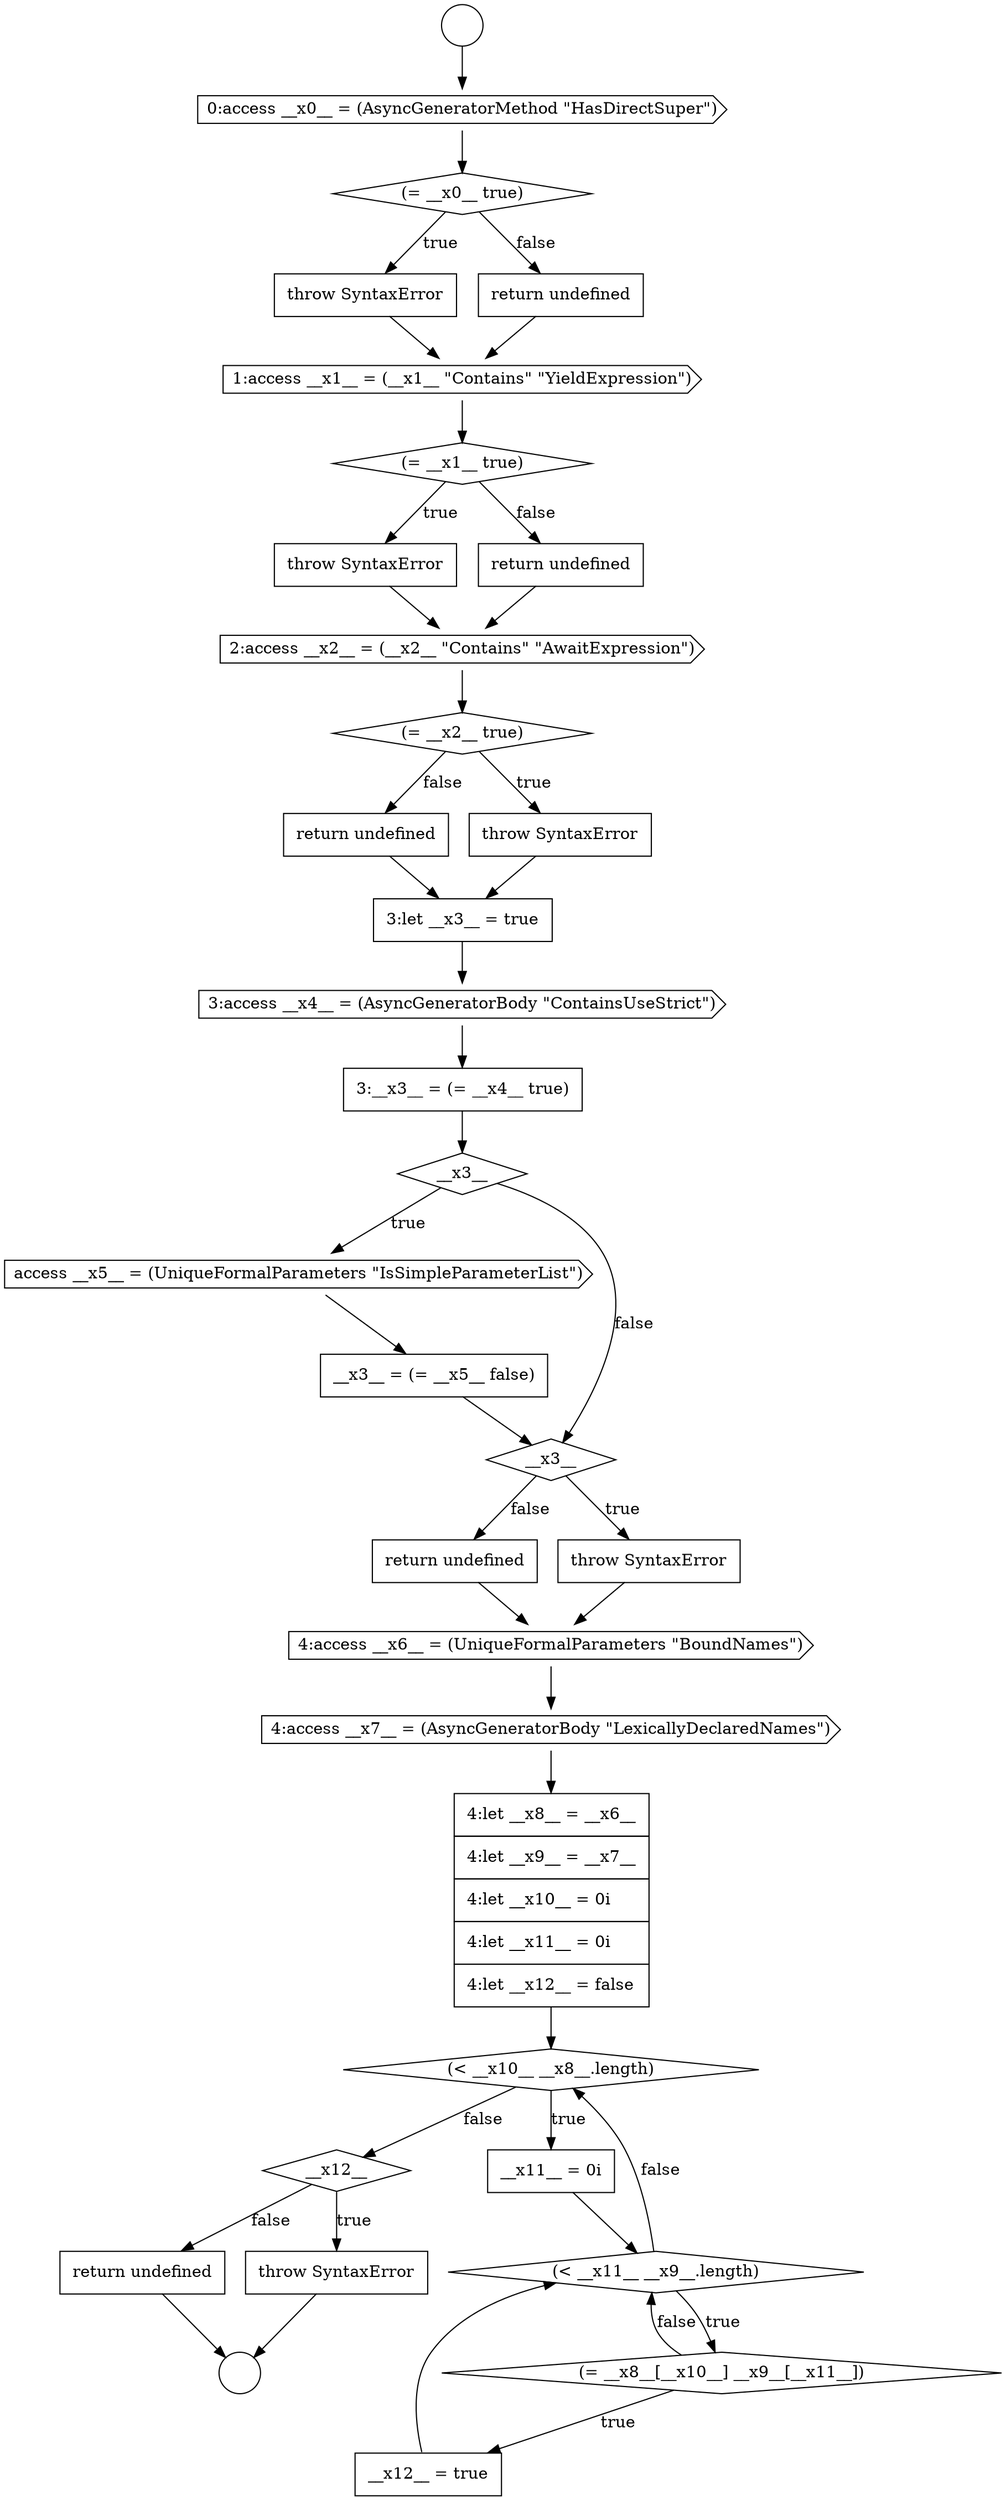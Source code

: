 digraph {
  node18810 [shape=none, margin=0, label=<<font color="black">
    <table border="0" cellborder="1" cellspacing="0" cellpadding="10">
      <tr><td align="left">return undefined</td></tr>
    </table>
  </font>> color="black" fillcolor="white" style=filled]
  node18801 [shape=none, margin=0, label=<<font color="black">
    <table border="0" cellborder="1" cellspacing="0" cellpadding="10">
      <tr><td align="left">throw SyntaxError</td></tr>
    </table>
  </font>> color="black" fillcolor="white" style=filled]
  node18829 [shape=none, margin=0, label=<<font color="black">
    <table border="0" cellborder="1" cellspacing="0" cellpadding="10">
      <tr><td align="left">throw SyntaxError</td></tr>
    </table>
  </font>> color="black" fillcolor="white" style=filled]
  node18809 [shape=none, margin=0, label=<<font color="black">
    <table border="0" cellborder="1" cellspacing="0" cellpadding="10">
      <tr><td align="left">throw SyntaxError</td></tr>
    </table>
  </font>> color="black" fillcolor="white" style=filled]
  node18802 [shape=none, margin=0, label=<<font color="black">
    <table border="0" cellborder="1" cellspacing="0" cellpadding="10">
      <tr><td align="left">return undefined</td></tr>
    </table>
  </font>> color="black" fillcolor="white" style=filled]
  node18813 [shape=none, margin=0, label=<<font color="black">
    <table border="0" cellborder="1" cellspacing="0" cellpadding="10">
      <tr><td align="left">3:__x3__ = (= __x4__ true)</td></tr>
    </table>
  </font>> color="black" fillcolor="white" style=filled]
  node18819 [shape=none, margin=0, label=<<font color="black">
    <table border="0" cellborder="1" cellspacing="0" cellpadding="10">
      <tr><td align="left">return undefined</td></tr>
    </table>
  </font>> color="black" fillcolor="white" style=filled]
  node18812 [shape=cds, label=<<font color="black">3:access __x4__ = (AsyncGeneratorBody &quot;ContainsUseStrict&quot;)</font>> color="black" fillcolor="white" style=filled]
  node18822 [shape=none, margin=0, label=<<font color="black">
    <table border="0" cellborder="1" cellspacing="0" cellpadding="10">
      <tr><td align="left">4:let __x8__ = __x6__</td></tr>
      <tr><td align="left">4:let __x9__ = __x7__</td></tr>
      <tr><td align="left">4:let __x10__ = 0i</td></tr>
      <tr><td align="left">4:let __x11__ = 0i</td></tr>
      <tr><td align="left">4:let __x12__ = false</td></tr>
    </table>
  </font>> color="black" fillcolor="white" style=filled]
  node18815 [shape=cds, label=<<font color="black">access __x5__ = (UniqueFormalParameters &quot;IsSimpleParameterList&quot;)</font>> color="black" fillcolor="white" style=filled]
  node18803 [shape=cds, label=<<font color="black">1:access __x1__ = (__x1__ &quot;Contains&quot; &quot;YieldExpression&quot;)</font>> color="black" fillcolor="white" style=filled]
  node18807 [shape=cds, label=<<font color="black">2:access __x2__ = (__x2__ &quot;Contains&quot; &quot;AwaitExpression&quot;)</font>> color="black" fillcolor="white" style=filled]
  node18823 [shape=diamond, label=<<font color="black">(&lt; __x10__ __x8__.length)</font>> color="black" fillcolor="white" style=filled]
  node18818 [shape=none, margin=0, label=<<font color="black">
    <table border="0" cellborder="1" cellspacing="0" cellpadding="10">
      <tr><td align="left">throw SyntaxError</td></tr>
    </table>
  </font>> color="black" fillcolor="white" style=filled]
  node18804 [shape=diamond, label=<<font color="black">(= __x1__ true)</font>> color="black" fillcolor="white" style=filled]
  node18830 [shape=none, margin=0, label=<<font color="black">
    <table border="0" cellborder="1" cellspacing="0" cellpadding="10">
      <tr><td align="left">return undefined</td></tr>
    </table>
  </font>> color="black" fillcolor="white" style=filled]
  node18798 [shape=circle label=" " color="black" fillcolor="white" style=filled]
  node18805 [shape=none, margin=0, label=<<font color="black">
    <table border="0" cellborder="1" cellspacing="0" cellpadding="10">
      <tr><td align="left">throw SyntaxError</td></tr>
    </table>
  </font>> color="black" fillcolor="white" style=filled]
  node18824 [shape=none, margin=0, label=<<font color="black">
    <table border="0" cellborder="1" cellspacing="0" cellpadding="10">
      <tr><td align="left">__x11__ = 0i</td></tr>
    </table>
  </font>> color="black" fillcolor="white" style=filled]
  node18800 [shape=diamond, label=<<font color="black">(= __x0__ true)</font>> color="black" fillcolor="white" style=filled]
  node18814 [shape=diamond, label=<<font color="black">__x3__</font>> color="black" fillcolor="white" style=filled]
  node18825 [shape=diamond, label=<<font color="black">(&lt; __x11__ __x9__.length)</font>> color="black" fillcolor="white" style=filled]
  node18820 [shape=cds, label=<<font color="black">4:access __x6__ = (UniqueFormalParameters &quot;BoundNames&quot;)</font>> color="black" fillcolor="white" style=filled]
  node18821 [shape=cds, label=<<font color="black">4:access __x7__ = (AsyncGeneratorBody &quot;LexicallyDeclaredNames&quot;)</font>> color="black" fillcolor="white" style=filled]
  node18799 [shape=cds, label=<<font color="black">0:access __x0__ = (AsyncGeneratorMethod &quot;HasDirectSuper&quot;)</font>> color="black" fillcolor="white" style=filled]
  node18816 [shape=none, margin=0, label=<<font color="black">
    <table border="0" cellborder="1" cellspacing="0" cellpadding="10">
      <tr><td align="left">__x3__ = (= __x5__ false)</td></tr>
    </table>
  </font>> color="black" fillcolor="white" style=filled]
  node18828 [shape=diamond, label=<<font color="black">__x12__</font>> color="black" fillcolor="white" style=filled]
  node18806 [shape=none, margin=0, label=<<font color="black">
    <table border="0" cellborder="1" cellspacing="0" cellpadding="10">
      <tr><td align="left">return undefined</td></tr>
    </table>
  </font>> color="black" fillcolor="white" style=filled]
  node18827 [shape=none, margin=0, label=<<font color="black">
    <table border="0" cellborder="1" cellspacing="0" cellpadding="10">
      <tr><td align="left">__x12__ = true</td></tr>
    </table>
  </font>> color="black" fillcolor="white" style=filled]
  node18817 [shape=diamond, label=<<font color="black">__x3__</font>> color="black" fillcolor="white" style=filled]
  node18797 [shape=circle label=" " color="black" fillcolor="white" style=filled]
  node18811 [shape=none, margin=0, label=<<font color="black">
    <table border="0" cellborder="1" cellspacing="0" cellpadding="10">
      <tr><td align="left">3:let __x3__ = true</td></tr>
    </table>
  </font>> color="black" fillcolor="white" style=filled]
  node18826 [shape=diamond, label=<<font color="black">(= __x8__[__x10__] __x9__[__x11__])</font>> color="black" fillcolor="white" style=filled]
  node18808 [shape=diamond, label=<<font color="black">(= __x2__ true)</font>> color="black" fillcolor="white" style=filled]
  node18815 -> node18816 [ color="black"]
  node18811 -> node18812 [ color="black"]
  node18827 -> node18825 [ color="black"]
  node18805 -> node18807 [ color="black"]
  node18819 -> node18820 [ color="black"]
  node18800 -> node18801 [label=<<font color="black">true</font>> color="black"]
  node18800 -> node18802 [label=<<font color="black">false</font>> color="black"]
  node18822 -> node18823 [ color="black"]
  node18809 -> node18811 [ color="black"]
  node18816 -> node18817 [ color="black"]
  node18802 -> node18803 [ color="black"]
  node18797 -> node18799 [ color="black"]
  node18830 -> node18798 [ color="black"]
  node18826 -> node18827 [label=<<font color="black">true</font>> color="black"]
  node18826 -> node18825 [label=<<font color="black">false</font>> color="black"]
  node18803 -> node18804 [ color="black"]
  node18812 -> node18813 [ color="black"]
  node18801 -> node18803 [ color="black"]
  node18808 -> node18809 [label=<<font color="black">true</font>> color="black"]
  node18808 -> node18810 [label=<<font color="black">false</font>> color="black"]
  node18813 -> node18814 [ color="black"]
  node18825 -> node18826 [label=<<font color="black">true</font>> color="black"]
  node18825 -> node18823 [label=<<font color="black">false</font>> color="black"]
  node18824 -> node18825 [ color="black"]
  node18828 -> node18829 [label=<<font color="black">true</font>> color="black"]
  node18828 -> node18830 [label=<<font color="black">false</font>> color="black"]
  node18804 -> node18805 [label=<<font color="black">true</font>> color="black"]
  node18804 -> node18806 [label=<<font color="black">false</font>> color="black"]
  node18806 -> node18807 [ color="black"]
  node18814 -> node18815 [label=<<font color="black">true</font>> color="black"]
  node18814 -> node18817 [label=<<font color="black">false</font>> color="black"]
  node18817 -> node18818 [label=<<font color="black">true</font>> color="black"]
  node18817 -> node18819 [label=<<font color="black">false</font>> color="black"]
  node18820 -> node18821 [ color="black"]
  node18810 -> node18811 [ color="black"]
  node18818 -> node18820 [ color="black"]
  node18821 -> node18822 [ color="black"]
  node18807 -> node18808 [ color="black"]
  node18829 -> node18798 [ color="black"]
  node18823 -> node18824 [label=<<font color="black">true</font>> color="black"]
  node18823 -> node18828 [label=<<font color="black">false</font>> color="black"]
  node18799 -> node18800 [ color="black"]
}
